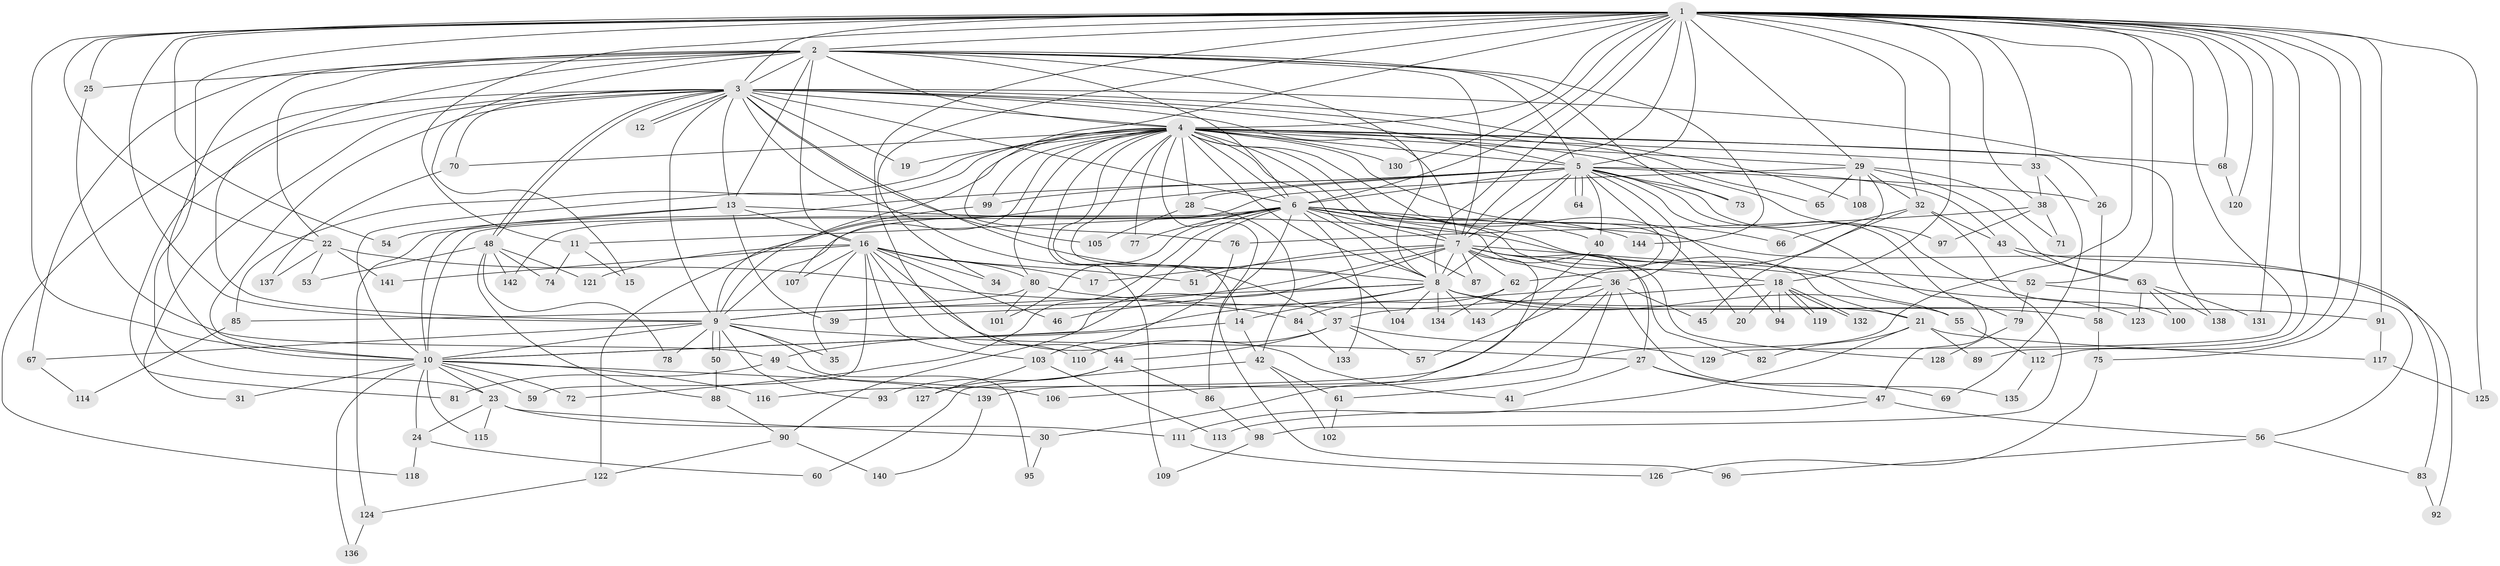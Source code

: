// coarse degree distribution, {28: 0.009174311926605505, 24: 0.01834862385321101, 21: 0.009174311926605505, 33: 0.009174311926605505, 20: 0.01834862385321101, 15: 0.01834862385321101, 4: 0.07339449541284404, 2: 0.4954128440366973, 7: 0.01834862385321101, 6: 0.06422018348623854, 5: 0.05504587155963303, 3: 0.1834862385321101, 8: 0.027522935779816515}
// Generated by graph-tools (version 1.1) at 2025/41/03/06/25 10:41:36]
// undirected, 144 vertices, 313 edges
graph export_dot {
graph [start="1"]
  node [color=gray90,style=filled];
  1;
  2;
  3;
  4;
  5;
  6;
  7;
  8;
  9;
  10;
  11;
  12;
  13;
  14;
  15;
  16;
  17;
  18;
  19;
  20;
  21;
  22;
  23;
  24;
  25;
  26;
  27;
  28;
  29;
  30;
  31;
  32;
  33;
  34;
  35;
  36;
  37;
  38;
  39;
  40;
  41;
  42;
  43;
  44;
  45;
  46;
  47;
  48;
  49;
  50;
  51;
  52;
  53;
  54;
  55;
  56;
  57;
  58;
  59;
  60;
  61;
  62;
  63;
  64;
  65;
  66;
  67;
  68;
  69;
  70;
  71;
  72;
  73;
  74;
  75;
  76;
  77;
  78;
  79;
  80;
  81;
  82;
  83;
  84;
  85;
  86;
  87;
  88;
  89;
  90;
  91;
  92;
  93;
  94;
  95;
  96;
  97;
  98;
  99;
  100;
  101;
  102;
  103;
  104;
  105;
  106;
  107;
  108;
  109;
  110;
  111;
  112;
  113;
  114;
  115;
  116;
  117;
  118;
  119;
  120;
  121;
  122;
  123;
  124;
  125;
  126;
  127;
  128;
  129;
  130;
  131;
  132;
  133;
  134;
  135;
  136;
  137;
  138;
  139;
  140;
  141;
  142;
  143;
  144;
  1 -- 2;
  1 -- 3;
  1 -- 4;
  1 -- 5;
  1 -- 6;
  1 -- 7;
  1 -- 8;
  1 -- 9;
  1 -- 10;
  1 -- 11;
  1 -- 18;
  1 -- 22;
  1 -- 23;
  1 -- 25;
  1 -- 29;
  1 -- 32;
  1 -- 33;
  1 -- 34;
  1 -- 38;
  1 -- 44;
  1 -- 52;
  1 -- 54;
  1 -- 68;
  1 -- 75;
  1 -- 76;
  1 -- 89;
  1 -- 91;
  1 -- 106;
  1 -- 112;
  1 -- 120;
  1 -- 125;
  1 -- 129;
  1 -- 130;
  1 -- 131;
  2 -- 3;
  2 -- 4;
  2 -- 5;
  2 -- 6;
  2 -- 7;
  2 -- 8;
  2 -- 9;
  2 -- 10;
  2 -- 13;
  2 -- 15;
  2 -- 16;
  2 -- 22;
  2 -- 25;
  2 -- 67;
  2 -- 73;
  2 -- 144;
  3 -- 4;
  3 -- 5;
  3 -- 6;
  3 -- 7;
  3 -- 8;
  3 -- 9;
  3 -- 10;
  3 -- 12;
  3 -- 12;
  3 -- 13;
  3 -- 19;
  3 -- 31;
  3 -- 37;
  3 -- 48;
  3 -- 48;
  3 -- 65;
  3 -- 70;
  3 -- 81;
  3 -- 105;
  3 -- 108;
  3 -- 118;
  3 -- 138;
  4 -- 5;
  4 -- 6;
  4 -- 7;
  4 -- 8;
  4 -- 9;
  4 -- 10;
  4 -- 14;
  4 -- 19;
  4 -- 20;
  4 -- 26;
  4 -- 28;
  4 -- 29;
  4 -- 33;
  4 -- 66;
  4 -- 68;
  4 -- 70;
  4 -- 77;
  4 -- 80;
  4 -- 85;
  4 -- 87;
  4 -- 94;
  4 -- 96;
  4 -- 97;
  4 -- 99;
  4 -- 104;
  4 -- 107;
  4 -- 109;
  4 -- 130;
  5 -- 6;
  5 -- 7;
  5 -- 8;
  5 -- 9;
  5 -- 10;
  5 -- 26;
  5 -- 28;
  5 -- 36;
  5 -- 40;
  5 -- 43;
  5 -- 47;
  5 -- 64;
  5 -- 64;
  5 -- 73;
  5 -- 79;
  5 -- 99;
  5 -- 100;
  5 -- 116;
  6 -- 7;
  6 -- 8;
  6 -- 9;
  6 -- 10;
  6 -- 11;
  6 -- 21;
  6 -- 27;
  6 -- 40;
  6 -- 55;
  6 -- 72;
  6 -- 77;
  6 -- 86;
  6 -- 90;
  6 -- 92;
  6 -- 101;
  6 -- 133;
  6 -- 144;
  7 -- 8;
  7 -- 9;
  7 -- 10;
  7 -- 17;
  7 -- 18;
  7 -- 30;
  7 -- 36;
  7 -- 51;
  7 -- 52;
  7 -- 62;
  7 -- 82;
  7 -- 87;
  7 -- 128;
  8 -- 9;
  8 -- 10;
  8 -- 14;
  8 -- 21;
  8 -- 46;
  8 -- 55;
  8 -- 58;
  8 -- 104;
  8 -- 134;
  8 -- 143;
  9 -- 10;
  9 -- 27;
  9 -- 35;
  9 -- 50;
  9 -- 50;
  9 -- 67;
  9 -- 78;
  9 -- 93;
  9 -- 95;
  10 -- 23;
  10 -- 24;
  10 -- 31;
  10 -- 59;
  10 -- 72;
  10 -- 106;
  10 -- 115;
  10 -- 116;
  10 -- 136;
  11 -- 15;
  11 -- 74;
  13 -- 16;
  13 -- 39;
  13 -- 54;
  13 -- 123;
  13 -- 124;
  14 -- 42;
  14 -- 49;
  16 -- 17;
  16 -- 34;
  16 -- 35;
  16 -- 41;
  16 -- 46;
  16 -- 51;
  16 -- 59;
  16 -- 80;
  16 -- 103;
  16 -- 107;
  16 -- 110;
  16 -- 121;
  16 -- 141;
  18 -- 20;
  18 -- 37;
  18 -- 94;
  18 -- 119;
  18 -- 119;
  18 -- 132;
  18 -- 132;
  21 -- 82;
  21 -- 89;
  21 -- 111;
  21 -- 117;
  22 -- 53;
  22 -- 84;
  22 -- 137;
  22 -- 141;
  23 -- 24;
  23 -- 30;
  23 -- 111;
  23 -- 115;
  24 -- 60;
  24 -- 118;
  25 -- 49;
  26 -- 58;
  27 -- 41;
  27 -- 47;
  27 -- 69;
  28 -- 42;
  28 -- 105;
  29 -- 32;
  29 -- 45;
  29 -- 63;
  29 -- 65;
  29 -- 71;
  29 -- 108;
  29 -- 142;
  30 -- 95;
  32 -- 43;
  32 -- 62;
  32 -- 66;
  32 -- 98;
  33 -- 38;
  33 -- 69;
  36 -- 39;
  36 -- 45;
  36 -- 57;
  36 -- 61;
  36 -- 135;
  36 -- 139;
  37 -- 44;
  37 -- 57;
  37 -- 110;
  37 -- 129;
  38 -- 71;
  38 -- 76;
  38 -- 97;
  40 -- 143;
  42 -- 60;
  42 -- 61;
  42 -- 102;
  43 -- 63;
  43 -- 83;
  44 -- 86;
  44 -- 93;
  44 -- 127;
  47 -- 56;
  47 -- 113;
  48 -- 53;
  48 -- 74;
  48 -- 78;
  48 -- 88;
  48 -- 121;
  48 -- 142;
  49 -- 81;
  49 -- 139;
  50 -- 88;
  52 -- 56;
  52 -- 79;
  55 -- 112;
  56 -- 83;
  56 -- 96;
  58 -- 75;
  61 -- 102;
  62 -- 84;
  62 -- 134;
  63 -- 100;
  63 -- 123;
  63 -- 131;
  63 -- 138;
  67 -- 114;
  68 -- 120;
  70 -- 137;
  75 -- 126;
  76 -- 103;
  79 -- 128;
  80 -- 85;
  80 -- 91;
  80 -- 101;
  83 -- 92;
  84 -- 133;
  85 -- 114;
  86 -- 98;
  88 -- 90;
  90 -- 122;
  90 -- 140;
  91 -- 117;
  98 -- 109;
  99 -- 122;
  103 -- 113;
  103 -- 127;
  111 -- 126;
  112 -- 135;
  117 -- 125;
  122 -- 124;
  124 -- 136;
  139 -- 140;
}
